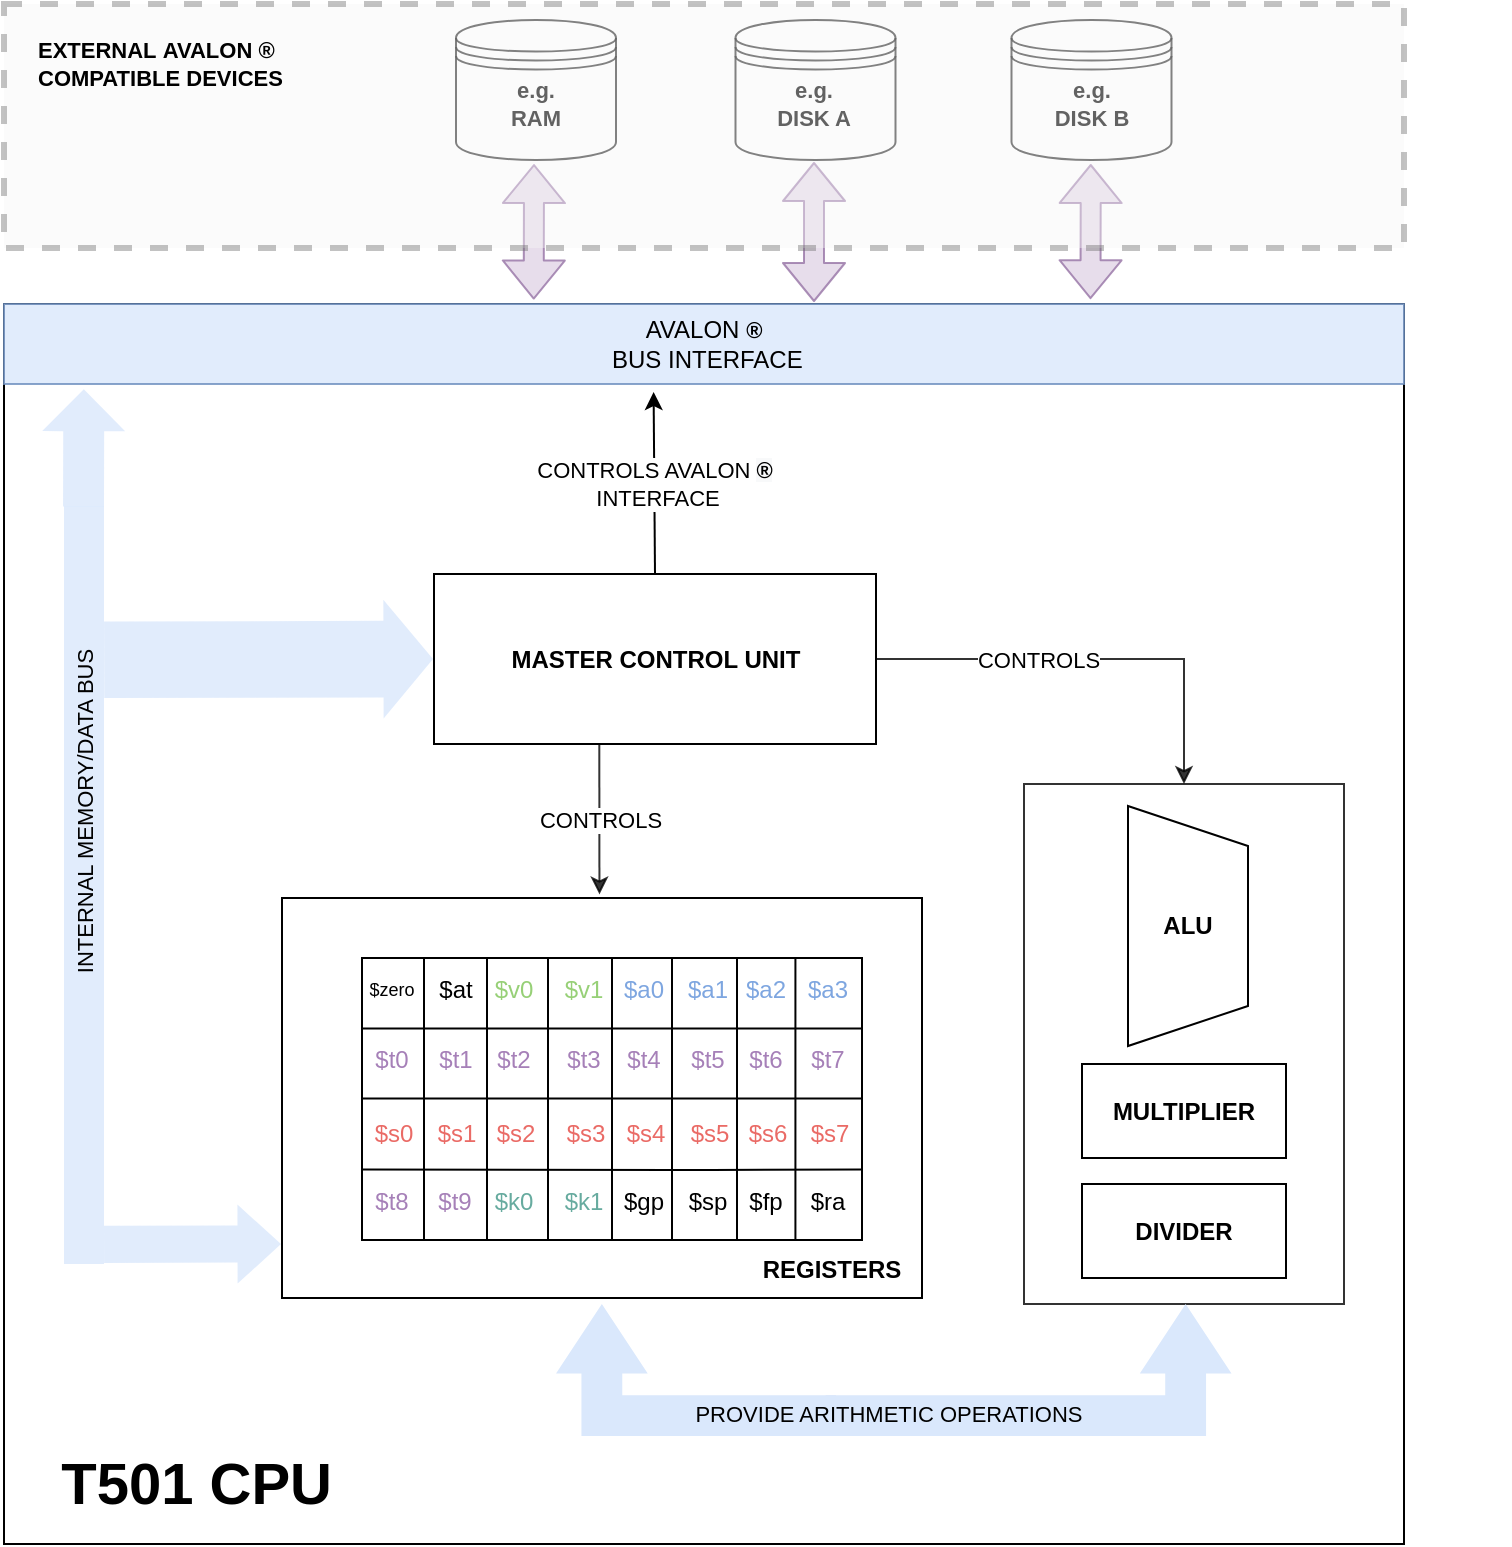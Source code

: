 <mxfile version="14.0.4" type="github">
  <diagram name="Page-1" id="c4acf3e9-155e-7222-9cf6-157b1a14988f">
    <mxGraphModel dx="2431" dy="1394" grid="1" gridSize="10" guides="1" tooltips="1" connect="1" arrows="1" fold="1" page="1" pageScale="1" pageWidth="1169" pageHeight="827" background="#ffffff" math="0" shadow="0">
      <root>
        <mxCell id="0" />
        <mxCell id="1" parent="0" />
        <mxCell id="JjzSYra-wFmh_ooPUgK7-45" value="" style="shape=datastore;whiteSpace=wrap;html=1;fillColor=#ffffff;fontSize=9;fontColor=#7EA6E0;opacity=80;align=center;" parent="1" vertex="1">
          <mxGeometry x="386" y="18" width="80" height="70" as="geometry" />
        </mxCell>
        <mxCell id="JjzSYra-wFmh_ooPUgK7-52" value="" style="shape=datastore;whiteSpace=wrap;html=1;fillColor=#ffffff;fontSize=9;fontColor=#7EA6E0;opacity=80;align=center;" parent="1" vertex="1">
          <mxGeometry x="525.75" y="18" width="80" height="70" as="geometry" />
        </mxCell>
        <mxCell id="JjzSYra-wFmh_ooPUgK7-53" value="" style="shape=datastore;whiteSpace=wrap;html=1;fillColor=#ffffff;fontSize=9;fontColor=#7EA6E0;opacity=80;align=center;" parent="1" vertex="1">
          <mxGeometry x="663.75" y="18" width="80" height="70" as="geometry" />
        </mxCell>
        <mxCell id="EH1okrl17HNzEjOL1Jwx-92" value="" style="rounded=0;whiteSpace=wrap;html=1;glass=1;fillColor=none;gradientColor=none;fontSize=8;fontColor=#000000;" parent="1" vertex="1">
          <mxGeometry x="160" y="160" width="700" height="620" as="geometry" />
        </mxCell>
        <mxCell id="EH1okrl17HNzEjOL1Jwx-88" value="" style="group" parent="1" vertex="1" connectable="0">
          <mxGeometry x="299" y="457" width="330" height="220" as="geometry" />
        </mxCell>
        <mxCell id="EH1okrl17HNzEjOL1Jwx-70" value="" style="group" parent="EH1okrl17HNzEjOL1Jwx-88" vertex="1" connectable="0">
          <mxGeometry width="320" height="200" as="geometry" />
        </mxCell>
        <mxCell id="EH1okrl17HNzEjOL1Jwx-67" value="" style="rounded=0;whiteSpace=wrap;html=1;glass=1;gradientColor=none;fontSize=9;fontColor=#67AB9F;fillColor=none;" parent="EH1okrl17HNzEjOL1Jwx-70" vertex="1">
          <mxGeometry width="320" height="200" as="geometry" />
        </mxCell>
        <mxCell id="EH1okrl17HNzEjOL1Jwx-69" value="" style="group" parent="EH1okrl17HNzEjOL1Jwx-70" vertex="1" connectable="0">
          <mxGeometry x="35" y="30" width="259" height="141" as="geometry" />
        </mxCell>
        <mxCell id="EH1okrl17HNzEjOL1Jwx-9" value="" style="rounded=0;whiteSpace=wrap;html=1;fillColor=none;" parent="EH1okrl17HNzEjOL1Jwx-69" vertex="1">
          <mxGeometry x="5" width="250" height="141" as="geometry" />
        </mxCell>
        <mxCell id="EH1okrl17HNzEjOL1Jwx-20" value="" style="endArrow=none;html=1;entryX=1;entryY=0.75;entryDx=0;entryDy=0;exitX=0;exitY=0.75;exitDx=0;exitDy=0;" parent="EH1okrl17HNzEjOL1Jwx-69" source="EH1okrl17HNzEjOL1Jwx-9" target="EH1okrl17HNzEjOL1Jwx-9" edge="1">
          <mxGeometry width="50" height="50" as="geometry">
            <mxPoint x="137.5" y="70" as="sourcePoint" />
            <mxPoint x="187.5" y="20" as="targetPoint" />
            <Array as="points">
              <mxPoint x="170" y="106" />
            </Array>
          </mxGeometry>
        </mxCell>
        <mxCell id="EH1okrl17HNzEjOL1Jwx-21" value="" style="endArrow=none;html=1;entryX=1;entryY=0.75;entryDx=0;entryDy=0;exitX=0;exitY=0.75;exitDx=0;exitDy=0;" parent="EH1okrl17HNzEjOL1Jwx-69" edge="1">
          <mxGeometry width="50" height="50" as="geometry">
            <mxPoint x="5" y="70.21" as="sourcePoint" />
            <mxPoint x="255" y="70.21" as="targetPoint" />
          </mxGeometry>
        </mxCell>
        <mxCell id="EH1okrl17HNzEjOL1Jwx-22" value="" style="endArrow=none;html=1;entryX=1;entryY=0.25;entryDx=0;entryDy=0;exitX=0;exitY=0.25;exitDx=0;exitDy=0;" parent="EH1okrl17HNzEjOL1Jwx-69" source="EH1okrl17HNzEjOL1Jwx-9" target="EH1okrl17HNzEjOL1Jwx-9" edge="1">
          <mxGeometry width="50" height="50" as="geometry">
            <mxPoint x="5" y="40.0" as="sourcePoint" />
            <mxPoint x="255" y="40.0" as="targetPoint" />
          </mxGeometry>
        </mxCell>
        <mxCell id="EH1okrl17HNzEjOL1Jwx-23" value="" style="endArrow=none;html=1;entryX=0.75;entryY=0;entryDx=0;entryDy=0;exitX=0.75;exitY=1;exitDx=0;exitDy=0;" parent="EH1okrl17HNzEjOL1Jwx-69" source="EH1okrl17HNzEjOL1Jwx-9" target="EH1okrl17HNzEjOL1Jwx-9" edge="1">
          <mxGeometry width="50" height="50" as="geometry">
            <mxPoint x="351" y="40" as="sourcePoint" />
            <mxPoint x="401" y="-10" as="targetPoint" />
          </mxGeometry>
        </mxCell>
        <mxCell id="EH1okrl17HNzEjOL1Jwx-24" value="" style="endArrow=none;html=1;exitX=0.75;exitY=1;exitDx=0;exitDy=0;" parent="EH1okrl17HNzEjOL1Jwx-69" target="EH1okrl17HNzEjOL1Jwx-9" edge="1">
          <mxGeometry width="50" height="50" as="geometry">
            <mxPoint x="131" y="141" as="sourcePoint" />
            <mxPoint x="131" as="targetPoint" />
          </mxGeometry>
        </mxCell>
        <mxCell id="EH1okrl17HNzEjOL1Jwx-25" value="" style="endArrow=none;html=1;entryX=0.5;entryY=0;entryDx=0;entryDy=0;exitX=0.5;exitY=1;exitDx=0;exitDy=0;" parent="EH1okrl17HNzEjOL1Jwx-69" source="EH1okrl17HNzEjOL1Jwx-9" target="EH1okrl17HNzEjOL1Jwx-9" edge="1">
          <mxGeometry width="50" height="50" as="geometry">
            <mxPoint x="202.5" y="151" as="sourcePoint" />
            <mxPoint x="202.5" y="10" as="targetPoint" />
          </mxGeometry>
        </mxCell>
        <mxCell id="EH1okrl17HNzEjOL1Jwx-26" value="" style="endArrow=none;html=1;entryX=0.25;entryY=0;entryDx=0;entryDy=0;exitX=0.25;exitY=1;exitDx=0;exitDy=0;" parent="EH1okrl17HNzEjOL1Jwx-69" source="EH1okrl17HNzEjOL1Jwx-9" target="EH1okrl17HNzEjOL1Jwx-9" edge="1">
          <mxGeometry width="50" height="50" as="geometry">
            <mxPoint x="140" y="151" as="sourcePoint" />
            <mxPoint x="140" y="10" as="targetPoint" />
          </mxGeometry>
        </mxCell>
        <mxCell id="EH1okrl17HNzEjOL1Jwx-27" value="" style="endArrow=none;html=1;entryX=0.25;entryY=0;entryDx=0;entryDy=0;exitX=0.25;exitY=1;exitDx=0;exitDy=0;" parent="EH1okrl17HNzEjOL1Jwx-69" edge="1">
          <mxGeometry width="50" height="50" as="geometry">
            <mxPoint x="98" y="141" as="sourcePoint" />
            <mxPoint x="98" as="targetPoint" />
          </mxGeometry>
        </mxCell>
        <mxCell id="EH1okrl17HNzEjOL1Jwx-28" value="" style="endArrow=none;html=1;entryX=0.25;entryY=0;entryDx=0;entryDy=0;exitX=0.25;exitY=1;exitDx=0;exitDy=0;" parent="EH1okrl17HNzEjOL1Jwx-69" edge="1">
          <mxGeometry width="50" height="50" as="geometry">
            <mxPoint x="36" y="141" as="sourcePoint" />
            <mxPoint x="36" as="targetPoint" />
          </mxGeometry>
        </mxCell>
        <mxCell id="EH1okrl17HNzEjOL1Jwx-31" value="" style="endArrow=none;html=1;entryX=0.25;entryY=0;entryDx=0;entryDy=0;exitX=0.25;exitY=1;exitDx=0;exitDy=0;" parent="EH1okrl17HNzEjOL1Jwx-69" edge="1">
          <mxGeometry width="50" height="50" as="geometry">
            <mxPoint x="160" y="141" as="sourcePoint" />
            <mxPoint x="160" as="targetPoint" />
          </mxGeometry>
        </mxCell>
        <mxCell id="EH1okrl17HNzEjOL1Jwx-32" value="" style="endArrow=none;html=1;entryX=0.25;entryY=0;entryDx=0;entryDy=0;exitX=0.25;exitY=1;exitDx=0;exitDy=0;" parent="EH1okrl17HNzEjOL1Jwx-69" edge="1">
          <mxGeometry width="50" height="50" as="geometry">
            <mxPoint x="221.71" y="141" as="sourcePoint" />
            <mxPoint x="221.71" as="targetPoint" />
          </mxGeometry>
        </mxCell>
        <mxCell id="EH1okrl17HNzEjOL1Jwx-33" value="$zero" style="text;html=1;strokeColor=none;fillColor=none;align=center;verticalAlign=middle;whiteSpace=wrap;rounded=0;fontSize=9;" parent="EH1okrl17HNzEjOL1Jwx-69" vertex="1">
          <mxGeometry y="6" width="40" height="20" as="geometry" />
        </mxCell>
        <mxCell id="EH1okrl17HNzEjOL1Jwx-34" value="&lt;font style=&quot;font-size: 12px&quot;&gt;$at&lt;/font&gt;" style="text;html=1;strokeColor=none;fillColor=none;align=center;verticalAlign=middle;whiteSpace=wrap;rounded=0;fontSize=9;" parent="EH1okrl17HNzEjOL1Jwx-69" vertex="1">
          <mxGeometry x="32" y="6" width="40" height="20" as="geometry" />
        </mxCell>
        <mxCell id="EH1okrl17HNzEjOL1Jwx-35" value="&lt;font style=&quot;font-size: 12px&quot;&gt;$v0&lt;/font&gt;" style="text;html=1;align=center;verticalAlign=middle;whiteSpace=wrap;rounded=0;fontSize=9;fontColor=#97D077;" parent="EH1okrl17HNzEjOL1Jwx-69" vertex="1">
          <mxGeometry x="61" y="6" width="40" height="20" as="geometry" />
        </mxCell>
        <mxCell id="EH1okrl17HNzEjOL1Jwx-36" value="&lt;font style=&quot;font-size: 12px&quot;&gt;$v1&lt;/font&gt;" style="text;html=1;align=center;verticalAlign=middle;whiteSpace=wrap;rounded=0;fontSize=9;fontColor=#97D077;" parent="EH1okrl17HNzEjOL1Jwx-69" vertex="1">
          <mxGeometry x="96" y="6" width="40" height="20" as="geometry" />
        </mxCell>
        <mxCell id="EH1okrl17HNzEjOL1Jwx-37" value="&lt;span style=&quot;font-size: 12px&quot;&gt;$a0&lt;/span&gt;" style="text;html=1;strokeColor=none;fillColor=none;align=center;verticalAlign=middle;whiteSpace=wrap;rounded=0;fontSize=9;fontColor=#7EA6E0;" parent="EH1okrl17HNzEjOL1Jwx-69" vertex="1">
          <mxGeometry x="126" y="6" width="40" height="20" as="geometry" />
        </mxCell>
        <mxCell id="EH1okrl17HNzEjOL1Jwx-38" value="&lt;span style=&quot;font-size: 12px&quot;&gt;$a1&lt;/span&gt;" style="text;html=1;strokeColor=none;fillColor=none;align=center;verticalAlign=middle;whiteSpace=wrap;rounded=0;fontSize=9;fontColor=#7EA6E0;" parent="EH1okrl17HNzEjOL1Jwx-69" vertex="1">
          <mxGeometry x="158" y="6" width="40" height="20" as="geometry" />
        </mxCell>
        <mxCell id="EH1okrl17HNzEjOL1Jwx-39" value="&lt;span style=&quot;font-size: 12px&quot;&gt;$a2&lt;/span&gt;" style="text;html=1;strokeColor=none;fillColor=none;align=center;verticalAlign=middle;whiteSpace=wrap;rounded=0;fontSize=9;fontColor=#7EA6E0;" parent="EH1okrl17HNzEjOL1Jwx-69" vertex="1">
          <mxGeometry x="186.5" y="6" width="40" height="20" as="geometry" />
        </mxCell>
        <mxCell id="EH1okrl17HNzEjOL1Jwx-40" value="&lt;span style=&quot;font-size: 12px&quot;&gt;$a3&lt;/span&gt;" style="text;html=1;strokeColor=none;fillColor=none;align=center;verticalAlign=middle;whiteSpace=wrap;rounded=0;fontSize=9;fontColor=#7EA6E0;" parent="EH1okrl17HNzEjOL1Jwx-69" vertex="1">
          <mxGeometry x="218" y="6" width="40" height="20" as="geometry" />
        </mxCell>
        <mxCell id="EH1okrl17HNzEjOL1Jwx-41" value="&lt;span style=&quot;font-size: 12px&quot;&gt;$t0&lt;/span&gt;" style="text;html=1;strokeColor=none;fillColor=none;align=center;verticalAlign=middle;whiteSpace=wrap;rounded=0;fontSize=9;fontColor=#A680B8;" parent="EH1okrl17HNzEjOL1Jwx-69" vertex="1">
          <mxGeometry y="41" width="40" height="20" as="geometry" />
        </mxCell>
        <mxCell id="EH1okrl17HNzEjOL1Jwx-42" value="&lt;font style=&quot;font-size: 12px&quot;&gt;$t1&lt;/font&gt;" style="text;html=1;strokeColor=none;fillColor=none;align=center;verticalAlign=middle;whiteSpace=wrap;rounded=0;fontSize=9;fontColor=#A680B8;" parent="EH1okrl17HNzEjOL1Jwx-69" vertex="1">
          <mxGeometry x="32" y="41" width="40" height="20" as="geometry" />
        </mxCell>
        <mxCell id="EH1okrl17HNzEjOL1Jwx-43" value="&lt;font style=&quot;font-size: 12px&quot;&gt;$t2&lt;/font&gt;" style="text;html=1;strokeColor=none;fillColor=none;align=center;verticalAlign=middle;whiteSpace=wrap;rounded=0;fontSize=9;fontColor=#A680B8;" parent="EH1okrl17HNzEjOL1Jwx-69" vertex="1">
          <mxGeometry x="61" y="41" width="40" height="20" as="geometry" />
        </mxCell>
        <mxCell id="EH1okrl17HNzEjOL1Jwx-44" value="&lt;font style=&quot;font-size: 12px&quot;&gt;$t3&lt;/font&gt;" style="text;html=1;strokeColor=none;fillColor=none;align=center;verticalAlign=middle;whiteSpace=wrap;rounded=0;fontSize=9;fontColor=#A680B8;" parent="EH1okrl17HNzEjOL1Jwx-69" vertex="1">
          <mxGeometry x="96" y="41" width="40" height="20" as="geometry" />
        </mxCell>
        <mxCell id="EH1okrl17HNzEjOL1Jwx-45" value="&lt;span style=&quot;font-size: 12px&quot;&gt;$t4&lt;/span&gt;" style="text;html=1;strokeColor=none;fillColor=none;align=center;verticalAlign=middle;whiteSpace=wrap;rounded=0;fontSize=9;fontColor=#A680B8;" parent="EH1okrl17HNzEjOL1Jwx-69" vertex="1">
          <mxGeometry x="126" y="41" width="40" height="20" as="geometry" />
        </mxCell>
        <mxCell id="EH1okrl17HNzEjOL1Jwx-46" value="&lt;span style=&quot;font-size: 12px&quot;&gt;$t5&lt;/span&gt;" style="text;html=1;strokeColor=none;fillColor=none;align=center;verticalAlign=middle;whiteSpace=wrap;rounded=0;fontSize=9;fontColor=#A680B8;" parent="EH1okrl17HNzEjOL1Jwx-69" vertex="1">
          <mxGeometry x="158" y="41" width="40" height="20" as="geometry" />
        </mxCell>
        <mxCell id="EH1okrl17HNzEjOL1Jwx-47" value="&lt;span style=&quot;font-size: 12px&quot;&gt;$t6&lt;/span&gt;" style="text;html=1;strokeColor=none;fillColor=none;align=center;verticalAlign=middle;whiteSpace=wrap;rounded=0;fontSize=9;fontColor=#A680B8;" parent="EH1okrl17HNzEjOL1Jwx-69" vertex="1">
          <mxGeometry x="186.5" y="41" width="40" height="20" as="geometry" />
        </mxCell>
        <mxCell id="EH1okrl17HNzEjOL1Jwx-48" value="&lt;span style=&quot;font-size: 12px&quot;&gt;$t7&lt;/span&gt;" style="text;html=1;strokeColor=none;fillColor=none;align=center;verticalAlign=middle;whiteSpace=wrap;rounded=0;fontSize=9;fontColor=#A680B8;" parent="EH1okrl17HNzEjOL1Jwx-69" vertex="1">
          <mxGeometry x="218" y="41" width="40" height="20" as="geometry" />
        </mxCell>
        <mxCell id="EH1okrl17HNzEjOL1Jwx-49" value="&lt;span style=&quot;font-size: 12px&quot;&gt;$s0&lt;/span&gt;" style="text;html=1;strokeColor=none;fillColor=none;align=center;verticalAlign=middle;whiteSpace=wrap;rounded=0;fontSize=9;fontColor=#EA6B66;" parent="EH1okrl17HNzEjOL1Jwx-69" vertex="1">
          <mxGeometry x="1" y="78" width="40" height="20" as="geometry" />
        </mxCell>
        <mxCell id="EH1okrl17HNzEjOL1Jwx-50" value="&lt;font style=&quot;font-size: 12px&quot;&gt;$s1&lt;/font&gt;" style="text;html=1;strokeColor=none;fillColor=none;align=center;verticalAlign=middle;whiteSpace=wrap;rounded=0;fontSize=9;fontColor=#EA6B66;" parent="EH1okrl17HNzEjOL1Jwx-69" vertex="1">
          <mxGeometry x="33" y="78" width="39" height="20" as="geometry" />
        </mxCell>
        <mxCell id="EH1okrl17HNzEjOL1Jwx-51" value="&lt;font style=&quot;font-size: 12px&quot;&gt;$s2&lt;/font&gt;" style="text;html=1;strokeColor=none;fillColor=none;align=center;verticalAlign=middle;whiteSpace=wrap;rounded=0;fontSize=9;fontColor=#EA6B66;" parent="EH1okrl17HNzEjOL1Jwx-69" vertex="1">
          <mxGeometry x="62" y="78" width="40" height="20" as="geometry" />
        </mxCell>
        <mxCell id="EH1okrl17HNzEjOL1Jwx-52" value="&lt;font style=&quot;font-size: 12px&quot;&gt;$s3&lt;/font&gt;" style="text;html=1;strokeColor=none;fillColor=none;align=center;verticalAlign=middle;whiteSpace=wrap;rounded=0;fontSize=9;fontColor=#EA6B66;" parent="EH1okrl17HNzEjOL1Jwx-69" vertex="1">
          <mxGeometry x="97" y="78" width="40" height="20" as="geometry" />
        </mxCell>
        <mxCell id="EH1okrl17HNzEjOL1Jwx-53" value="&lt;span style=&quot;font-size: 12px&quot;&gt;$s4&lt;/span&gt;" style="text;html=1;strokeColor=none;fillColor=none;align=center;verticalAlign=middle;whiteSpace=wrap;rounded=0;fontSize=9;fontColor=#EA6B66;" parent="EH1okrl17HNzEjOL1Jwx-69" vertex="1">
          <mxGeometry x="127" y="78" width="40" height="20" as="geometry" />
        </mxCell>
        <mxCell id="EH1okrl17HNzEjOL1Jwx-54" value="&lt;span style=&quot;font-size: 12px&quot;&gt;$s5&lt;/span&gt;" style="text;html=1;strokeColor=none;fillColor=none;align=center;verticalAlign=middle;whiteSpace=wrap;rounded=0;fontSize=9;fontColor=#EA6B66;" parent="EH1okrl17HNzEjOL1Jwx-69" vertex="1">
          <mxGeometry x="157" y="78" width="44" height="20" as="geometry" />
        </mxCell>
        <mxCell id="EH1okrl17HNzEjOL1Jwx-55" value="&lt;span style=&quot;font-size: 12px&quot;&gt;$s6&lt;/span&gt;" style="text;html=1;strokeColor=none;fillColor=none;align=center;verticalAlign=middle;whiteSpace=wrap;rounded=0;fontSize=9;fontColor=#EA6B66;" parent="EH1okrl17HNzEjOL1Jwx-69" vertex="1">
          <mxGeometry x="187.5" y="78" width="40" height="20" as="geometry" />
        </mxCell>
        <mxCell id="EH1okrl17HNzEjOL1Jwx-56" value="&lt;span style=&quot;font-size: 12px&quot;&gt;$s7&lt;/span&gt;" style="text;html=1;strokeColor=none;fillColor=none;align=center;verticalAlign=middle;whiteSpace=wrap;rounded=0;fontSize=9;fontColor=#EA6B66;" parent="EH1okrl17HNzEjOL1Jwx-69" vertex="1">
          <mxGeometry x="219" y="78" width="40" height="20" as="geometry" />
        </mxCell>
        <mxCell id="EH1okrl17HNzEjOL1Jwx-57" value="&lt;span style=&quot;font-size: 12px&quot;&gt;$t8&lt;/span&gt;" style="text;html=1;strokeColor=none;fillColor=none;align=center;verticalAlign=middle;whiteSpace=wrap;rounded=0;fontSize=9;fontColor=#A680B8;" parent="EH1okrl17HNzEjOL1Jwx-69" vertex="1">
          <mxGeometry y="112" width="40" height="20" as="geometry" />
        </mxCell>
        <mxCell id="EH1okrl17HNzEjOL1Jwx-58" value="&lt;font style=&quot;font-size: 12px&quot;&gt;$t9&lt;/font&gt;" style="text;html=1;strokeColor=none;fillColor=none;align=center;verticalAlign=middle;whiteSpace=wrap;rounded=0;fontSize=9;fontColor=#A680B8;" parent="EH1okrl17HNzEjOL1Jwx-69" vertex="1">
          <mxGeometry x="32" y="112" width="39" height="20" as="geometry" />
        </mxCell>
        <mxCell id="EH1okrl17HNzEjOL1Jwx-59" value="&lt;font style=&quot;font-size: 12px&quot;&gt;$k0&lt;/font&gt;" style="text;html=1;strokeColor=none;fillColor=none;align=center;verticalAlign=middle;whiteSpace=wrap;rounded=0;fontSize=9;fontColor=#67AB9F;" parent="EH1okrl17HNzEjOL1Jwx-69" vertex="1">
          <mxGeometry x="61" y="112" width="40" height="20" as="geometry" />
        </mxCell>
        <mxCell id="EH1okrl17HNzEjOL1Jwx-60" value="&lt;font style=&quot;font-size: 12px&quot;&gt;$k1&lt;/font&gt;" style="text;html=1;strokeColor=none;fillColor=none;align=center;verticalAlign=middle;whiteSpace=wrap;rounded=0;fontSize=9;fontColor=#67AB9F;" parent="EH1okrl17HNzEjOL1Jwx-69" vertex="1">
          <mxGeometry x="96" y="112" width="40" height="20" as="geometry" />
        </mxCell>
        <mxCell id="EH1okrl17HNzEjOL1Jwx-61" value="&lt;span style=&quot;font-size: 12px&quot;&gt;$gp&lt;/span&gt;" style="text;html=1;strokeColor=none;fillColor=none;align=center;verticalAlign=middle;whiteSpace=wrap;rounded=0;fontSize=9;" parent="EH1okrl17HNzEjOL1Jwx-69" vertex="1">
          <mxGeometry x="126" y="112" width="40" height="20" as="geometry" />
        </mxCell>
        <mxCell id="EH1okrl17HNzEjOL1Jwx-62" value="&lt;span style=&quot;font-size: 12px&quot;&gt;$sp&lt;/span&gt;" style="text;html=1;strokeColor=none;fillColor=none;align=center;verticalAlign=middle;whiteSpace=wrap;rounded=0;fontSize=9;" parent="EH1okrl17HNzEjOL1Jwx-69" vertex="1">
          <mxGeometry x="158" y="112" width="40" height="20" as="geometry" />
        </mxCell>
        <mxCell id="EH1okrl17HNzEjOL1Jwx-63" value="&lt;span style=&quot;font-size: 12px&quot;&gt;$fp&lt;/span&gt;" style="text;html=1;strokeColor=none;fillColor=none;align=center;verticalAlign=middle;whiteSpace=wrap;rounded=0;fontSize=9;" parent="EH1okrl17HNzEjOL1Jwx-69" vertex="1">
          <mxGeometry x="186.5" y="112" width="40" height="20" as="geometry" />
        </mxCell>
        <mxCell id="EH1okrl17HNzEjOL1Jwx-64" value="&lt;span style=&quot;font-size: 12px&quot;&gt;$ra&lt;/span&gt;" style="text;html=1;strokeColor=none;fillColor=none;align=center;verticalAlign=middle;whiteSpace=wrap;rounded=0;fontSize=9;" parent="EH1okrl17HNzEjOL1Jwx-69" vertex="1">
          <mxGeometry x="218" y="112" width="40" height="20" as="geometry" />
        </mxCell>
        <mxCell id="EH1okrl17HNzEjOL1Jwx-10" value="REGISTERS" style="text;html=1;strokeColor=none;fillColor=none;align=center;verticalAlign=middle;whiteSpace=wrap;rounded=0;fontStyle=1" parent="EH1okrl17HNzEjOL1Jwx-70" vertex="1">
          <mxGeometry x="230" y="176" width="90" height="20" as="geometry" />
        </mxCell>
        <mxCell id="JjzSYra-wFmh_ooPUgK7-69" style="edgeStyle=orthogonalEdgeStyle;rounded=0;orthogonalLoop=1;jettySize=auto;html=1;exitX=1;exitY=0.5;exitDx=0;exitDy=0;entryX=0.5;entryY=0;entryDx=0;entryDy=0;targetPerimeterSpacing=0;strokeWidth=1;fontSize=10;fontColor=#000000;opacity=80;" parent="1" source="EH1okrl17HNzEjOL1Jwx-3" target="JjzSYra-wFmh_ooPUgK7-64" edge="1">
          <mxGeometry relative="1" as="geometry" />
        </mxCell>
        <mxCell id="NVH_tbHtY971mTJiLyPO-3" value="CONTROLS" style="edgeLabel;html=1;align=center;verticalAlign=middle;resizable=0;points=[];" vertex="1" connectable="0" parent="JjzSYra-wFmh_ooPUgK7-69">
          <mxGeometry x="-0.254" relative="1" as="geometry">
            <mxPoint as="offset" />
          </mxGeometry>
        </mxCell>
        <mxCell id="EH1okrl17HNzEjOL1Jwx-3" value="" style="rounded=0;whiteSpace=wrap;html=1;fillColor=none;" parent="1" vertex="1">
          <mxGeometry x="375" y="295" width="221" height="85" as="geometry" />
        </mxCell>
        <mxCell id="EH1okrl17HNzEjOL1Jwx-4" value="MASTER CONTROL UNIT" style="text;html=1;strokeColor=none;fillColor=none;align=center;verticalAlign=middle;whiteSpace=wrap;rounded=0;fontStyle=1" parent="1" vertex="1">
          <mxGeometry x="400.5" y="327.5" width="170" height="20" as="geometry" />
        </mxCell>
        <mxCell id="EH1okrl17HNzEjOL1Jwx-2" value="&lt;font style=&quot;font-size: 29px&quot;&gt;T501 CPU&lt;/font&gt;" style="text;html=1;resizable=0;autosize=1;align=right;verticalAlign=middle;points=[];fillColor=none;strokeColor=none;rounded=0;fontStyle=1" parent="1" vertex="1">
          <mxGeometry x="175" y="740" width="150" height="20" as="geometry" />
        </mxCell>
        <mxCell id="JjzSYra-wFmh_ooPUgK7-15" value="AVALON&amp;nbsp;&lt;span style=&quot;font-size: 11px ; font-weight: bold ; text-align: left&quot;&gt;®&lt;/span&gt;&lt;br&gt;&amp;nbsp;BUS INTERFACE" style="rounded=0;whiteSpace=wrap;html=1;fillColor=#dae8fc;strokeColor=#6c8ebf;opacity=80;" parent="1" vertex="1">
          <mxGeometry x="160" y="160" width="700" height="40" as="geometry" />
        </mxCell>
        <mxCell id="JjzSYra-wFmh_ooPUgK7-28" value="" style="rounded=0;whiteSpace=wrap;html=1;fontSize=9;opacity=80;align=right;fillColor=#dae8fc;strokeColor=none;" parent="1" vertex="1">
          <mxGeometry x="190" y="261" width="20" height="379" as="geometry" />
        </mxCell>
        <mxCell id="JjzSYra-wFmh_ooPUgK7-29" value="" style="shape=flexArrow;endArrow=classic;html=1;strokeWidth=1;fontSize=9;fontColor=#004C99;fillColor=#dae8fc;entryX=0;entryY=0.5;entryDx=0;entryDy=0;opacity=80;strokeColor=none;width=18.523;endSize=6.914;exitX=0.976;exitY=0.98;exitDx=0;exitDy=0;exitPerimeter=0;" parent="1" edge="1">
          <mxGeometry width="50" height="50" relative="1" as="geometry">
            <mxPoint x="209.52" y="630.2" as="sourcePoint" />
            <mxPoint x="299.0" y="630" as="targetPoint" />
          </mxGeometry>
        </mxCell>
        <mxCell id="JjzSYra-wFmh_ooPUgK7-30" value="" style="shape=flexArrow;endArrow=classic;html=1;strokeWidth=1;fontSize=9;fontColor=#004C99;fillColor=#dae8fc;entryX=0;entryY=0.5;entryDx=0;entryDy=0;opacity=80;strokeColor=none;width=38.286;endSize=7.92;exitX=0.86;exitY=1.004;exitDx=0;exitDy=0;exitPerimeter=0;" parent="1" source="JjzSYra-wFmh_ooPUgK7-35" edge="1" target="EH1okrl17HNzEjOL1Jwx-3">
          <mxGeometry width="50" height="50" relative="1" as="geometry">
            <mxPoint x="220" y="338" as="sourcePoint" />
            <mxPoint x="300" y="361" as="targetPoint" />
          </mxGeometry>
        </mxCell>
        <mxCell id="JjzSYra-wFmh_ooPUgK7-31" value="" style="shape=flexArrow;endArrow=classic;html=1;strokeWidth=1;fontSize=9;fontColor=#004C99;fillColor=#dae8fc;opacity=80;strokeColor=none;width=20.465;endSize=6.647;exitX=0.488;exitY=0.002;exitDx=0;exitDy=0;entryX=0.057;entryY=0.068;entryDx=0;entryDy=0;entryPerimeter=0;exitPerimeter=0;" parent="1" source="JjzSYra-wFmh_ooPUgK7-28" target="EH1okrl17HNzEjOL1Jwx-92" edge="1">
          <mxGeometry width="50" height="50" relative="1" as="geometry">
            <mxPoint x="219.32" y="231.04" as="sourcePoint" />
            <mxPoint x="199" y="201" as="targetPoint" />
          </mxGeometry>
        </mxCell>
        <mxCell id="JjzSYra-wFmh_ooPUgK7-35" value="INTERNAL MEMORY/DATA BUS" style="text;html=1;strokeColor=none;fillColor=none;align=center;verticalAlign=middle;whiteSpace=wrap;rounded=0;fontSize=11;opacity=80;rotation=-90;" parent="1" vertex="1">
          <mxGeometry x="95" y="404" width="210" height="19" as="geometry" />
        </mxCell>
        <mxCell id="JjzSYra-wFmh_ooPUgK7-41" value="" style="shape=flexArrow;endArrow=classic;startArrow=classic;html=1;strokeWidth=1;fontSize=9;fontColor=#7EA6E0;opacity=80;exitX=0.327;exitY=-0.002;exitDx=0;exitDy=0;exitPerimeter=0;entryX=0.5;entryY=1.017;entryDx=0;entryDy=0;entryPerimeter=0;fillColor=#e1d5e7;strokeColor=#9673a6;" parent="1" edge="1">
          <mxGeometry width="50" height="50" relative="1" as="geometry">
            <mxPoint x="424.87" y="157.76" as="sourcePoint" />
            <mxPoint x="425" y="90.02" as="targetPoint" />
          </mxGeometry>
        </mxCell>
        <mxCell id="JjzSYra-wFmh_ooPUgK7-42" value="" style="shape=flexArrow;endArrow=classic;startArrow=classic;html=1;strokeWidth=1;fontSize=9;fontColor=#7EA6E0;opacity=80;entryX=0.5;entryY=1;entryDx=0;entryDy=0;exitX=0.5;exitY=0;exitDx=0;exitDy=0;fillColor=#e1d5e7;strokeColor=#9673a6;" parent="1" edge="1">
          <mxGeometry width="50" height="50" relative="1" as="geometry">
            <mxPoint x="565" y="159" as="sourcePoint" />
            <mxPoint x="565" y="89" as="targetPoint" />
          </mxGeometry>
        </mxCell>
        <mxCell id="JjzSYra-wFmh_ooPUgK7-43" value="" style="shape=flexArrow;endArrow=classic;startArrow=classic;html=1;strokeWidth=1;fontSize=9;fontColor=#7EA6E0;opacity=80;exitX=0.327;exitY=-0.002;exitDx=0;exitDy=0;exitPerimeter=0;entryX=0.5;entryY=1.017;entryDx=0;entryDy=0;entryPerimeter=0;fillColor=#e1d5e7;strokeColor=#9673a6;" parent="1" edge="1">
          <mxGeometry width="50" height="50" relative="1" as="geometry">
            <mxPoint x="703.25" y="157.618" as="sourcePoint" />
            <mxPoint x="703.38" y="90.0" as="targetPoint" />
          </mxGeometry>
        </mxCell>
        <mxCell id="JjzSYra-wFmh_ooPUgK7-54" value="&lt;font color=&quot;#000000&quot; style=&quot;font-size: 11px;&quot;&gt;e.g. RAM&lt;/font&gt;" style="text;html=1;strokeColor=none;fillColor=none;align=center;verticalAlign=middle;whiteSpace=wrap;rounded=0;fontSize=11;fontColor=#7EA6E0;opacity=80;fontStyle=1" parent="1" vertex="1">
          <mxGeometry x="406" y="50" width="40" height="20" as="geometry" />
        </mxCell>
        <mxCell id="JjzSYra-wFmh_ooPUgK7-55" value="&lt;font color=&quot;#000000&quot; style=&quot;font-size: 11px&quot;&gt;e.g. DISK A&lt;/font&gt;" style="text;html=1;strokeColor=none;fillColor=none;align=center;verticalAlign=middle;whiteSpace=wrap;rounded=0;fontSize=11;fontColor=#7EA6E0;opacity=80;fontStyle=1" parent="1" vertex="1">
          <mxGeometry x="542.88" y="50" width="44.25" height="20" as="geometry" />
        </mxCell>
        <mxCell id="JjzSYra-wFmh_ooPUgK7-56" value="&lt;font color=&quot;#000000&quot; style=&quot;font-size: 11px;&quot;&gt;e.g.&lt;br style=&quot;font-size: 11px;&quot;&gt;DISK B&lt;/font&gt;" style="text;html=1;strokeColor=none;fillColor=none;align=center;verticalAlign=middle;whiteSpace=wrap;rounded=0;fontSize=11;fontColor=#7EA6E0;opacity=80;fontStyle=1" parent="1" vertex="1">
          <mxGeometry x="683.75" y="50" width="40" height="20" as="geometry" />
        </mxCell>
        <mxCell id="JjzSYra-wFmh_ooPUgK7-65" value="" style="group" parent="1" vertex="1" connectable="0">
          <mxGeometry x="753" y="490" width="160" height="260" as="geometry" />
        </mxCell>
        <mxCell id="NVH_tbHtY971mTJiLyPO-6" value="" style="group" vertex="1" connectable="0" parent="JjzSYra-wFmh_ooPUgK7-65">
          <mxGeometry x="-83" y="-90" width="160" height="260" as="geometry" />
        </mxCell>
        <mxCell id="JjzSYra-wFmh_ooPUgK7-64" value="" style="rounded=0;whiteSpace=wrap;html=1;fontSize=8;fontColor=#000000;opacity=80;align=center;fillColor=none;" parent="NVH_tbHtY971mTJiLyPO-6" vertex="1">
          <mxGeometry width="160" height="260" as="geometry" />
        </mxCell>
        <mxCell id="EH1okrl17HNzEjOL1Jwx-6" value="" style="shape=trapezoid;perimeter=trapezoidPerimeter;whiteSpace=wrap;html=1;fixedSize=1;fillColor=none;rotation=90;" parent="NVH_tbHtY971mTJiLyPO-6" vertex="1">
          <mxGeometry x="22" y="41" width="120" height="60" as="geometry" />
        </mxCell>
        <mxCell id="EH1okrl17HNzEjOL1Jwx-7" value="&lt;b&gt;ALU&lt;/b&gt;" style="text;html=1;strokeColor=none;fillColor=none;align=center;verticalAlign=middle;whiteSpace=wrap;rounded=0;" parent="NVH_tbHtY971mTJiLyPO-6" vertex="1">
          <mxGeometry x="62.0" y="61" width="40" height="20" as="geometry" />
        </mxCell>
        <mxCell id="EH1okrl17HNzEjOL1Jwx-12" value="" style="rounded=0;whiteSpace=wrap;html=1;fillColor=none;" parent="NVH_tbHtY971mTJiLyPO-6" vertex="1">
          <mxGeometry x="29" y="140" width="102" height="47" as="geometry" />
        </mxCell>
        <mxCell id="EH1okrl17HNzEjOL1Jwx-13" value="MULTIPLIER" style="text;html=1;strokeColor=none;fillColor=none;align=center;verticalAlign=middle;whiteSpace=wrap;rounded=0;fontStyle=1" parent="NVH_tbHtY971mTJiLyPO-6" vertex="1">
          <mxGeometry x="35.0" y="153.5" width="90" height="20" as="geometry" />
        </mxCell>
        <mxCell id="NVH_tbHtY971mTJiLyPO-1" value="" style="rounded=0;whiteSpace=wrap;html=1;fillColor=none;" vertex="1" parent="NVH_tbHtY971mTJiLyPO-6">
          <mxGeometry x="29" y="200" width="102" height="47" as="geometry" />
        </mxCell>
        <mxCell id="NVH_tbHtY971mTJiLyPO-2" value="DIVIDER" style="text;html=1;strokeColor=none;fillColor=none;align=center;verticalAlign=middle;whiteSpace=wrap;rounded=0;fontStyle=1" vertex="1" parent="NVH_tbHtY971mTJiLyPO-6">
          <mxGeometry x="35.0" y="213.5" width="90" height="20" as="geometry" />
        </mxCell>
        <mxCell id="JjzSYra-wFmh_ooPUgK7-76" value="" style="endArrow=classic;html=1;strokeWidth=1;fontSize=10;fontColor=#000000;opacity=80;exitX=0.374;exitY=1.006;exitDx=0;exitDy=0;entryX=0.496;entryY=-0.009;entryDx=0;entryDy=0;exitPerimeter=0;entryPerimeter=0;" parent="1" source="EH1okrl17HNzEjOL1Jwx-3" target="EH1okrl17HNzEjOL1Jwx-67" edge="1">
          <mxGeometry relative="1" as="geometry">
            <mxPoint x="490" y="460" as="sourcePoint" />
            <mxPoint x="650" y="460" as="targetPoint" />
          </mxGeometry>
        </mxCell>
        <mxCell id="JjzSYra-wFmh_ooPUgK7-77" value="CONTROLS" style="edgeLabel;resizable=0;html=1;align=center;verticalAlign=middle;" parent="JjzSYra-wFmh_ooPUgK7-76" connectable="0" vertex="1">
          <mxGeometry relative="1" as="geometry" />
        </mxCell>
        <mxCell id="ETZFxEWqiow0xpTX8b9j-3" value="" style="endArrow=classic;html=1;fontColor=#6382B0;exitX=0.5;exitY=0;exitDx=0;exitDy=0;entryX=0.464;entryY=0.071;entryDx=0;entryDy=0;entryPerimeter=0;" parent="1" source="EH1okrl17HNzEjOL1Jwx-3" edge="1" target="EH1okrl17HNzEjOL1Jwx-92">
          <mxGeometry relative="1" as="geometry">
            <mxPoint x="490" y="410" as="sourcePoint" />
            <mxPoint x="512" y="203" as="targetPoint" />
          </mxGeometry>
        </mxCell>
        <mxCell id="ETZFxEWqiow0xpTX8b9j-4" value="CONTROLS AVALON&amp;nbsp;&lt;span style=&quot;font-weight: bold ; text-align: left ; background-color: rgb(248 , 249 , 250)&quot;&gt;®&lt;/span&gt;&lt;br&gt;&amp;nbsp;INTERFACE" style="edgeLabel;resizable=0;html=1;align=center;verticalAlign=middle;" parent="ETZFxEWqiow0xpTX8b9j-3" connectable="0" vertex="1">
          <mxGeometry relative="1" as="geometry" />
        </mxCell>
        <mxCell id="JjzSYra-wFmh_ooPUgK7-80" value="" style="rounded=0;whiteSpace=wrap;html=1;fillColor=#f5f5f5;fontSize=10;fontColor=#333333;opacity=40;align=center;dashed=1;strokeWidth=3;strokeColor=#666666;" parent="1" vertex="1">
          <mxGeometry x="160" y="10" width="700" height="122" as="geometry" />
        </mxCell>
        <mxCell id="JjzSYra-wFmh_ooPUgK7-81" value="EXTERNAL&amp;nbsp;AVALON ® COMPATIBLE DEVICES" style="text;html=1;strokeColor=none;fillColor=none;align=left;verticalAlign=middle;whiteSpace=wrap;rounded=0;dashed=1;fontSize=11;fontColor=#000000;opacity=40;fontStyle=1" parent="1" vertex="1">
          <mxGeometry x="175" y="10" width="130" height="60" as="geometry" />
        </mxCell>
        <mxCell id="NVH_tbHtY971mTJiLyPO-7" value="" style="html=1;shadow=0;dashed=0;align=center;verticalAlign=middle;shape=mxgraph.arrows2.bendArrow;dy=10.21;dx=34.71;notch=0;arrowHead=45.86;rounded=0;fontSize=11;rotation=-90;fillColor=#dae8fc;strokeColor=none;" vertex="1" parent="1">
          <mxGeometry x="473" y="623" width="66" height="140" as="geometry" />
        </mxCell>
        <mxCell id="NVH_tbHtY971mTJiLyPO-9" value="" style="html=1;shadow=0;dashed=0;align=center;verticalAlign=middle;shape=mxgraph.arrows2.bendArrow;dy=10.21;dx=34.71;notch=0;arrowHead=45.86;rounded=0;fontSize=11;rotation=-90;fillColor=#dae8fc;strokeColor=none;flipH=0;flipV=1;" vertex="1" parent="1">
          <mxGeometry x="639.25" y="591.5" width="66" height="203" as="geometry" />
        </mxCell>
        <mxCell id="JjzSYra-wFmh_ooPUgK7-63" value="PROVIDE ARITHMETIC&amp;nbsp;OPERATIONS" style="text;html=1;strokeColor=none;fillColor=none;align=center;verticalAlign=middle;whiteSpace=wrap;rounded=0;fontSize=11;opacity=80;rotation=0;" parent="1" vertex="1">
          <mxGeometry x="390" y="705" width="425.25" height="20" as="geometry" />
        </mxCell>
      </root>
    </mxGraphModel>
  </diagram>
</mxfile>
